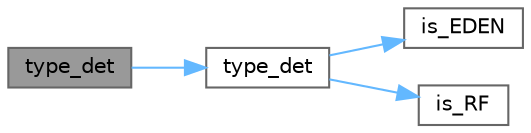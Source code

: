 digraph "type_det"
{
 // LATEX_PDF_SIZE
  bgcolor="transparent";
  edge [fontname=Helvetica,fontsize=10,labelfontname=Helvetica,labelfontsize=10];
  node [fontname=Helvetica,fontsize=10,shape=box,height=0.2,width=0.4];
  rankdir="LR";
  Node1 [id="Node000001",label="type_det",height=0.2,width=0.4,color="gray40", fillcolor="grey60", style="filled", fontcolor="black",tooltip=" "];
  Node1 -> Node2 [id="edge1_Node000001_Node000002",color="steelblue1",style="solid",tooltip=" "];
  Node2 [id="Node000002",label="type_det",height=0.2,width=0.4,color="grey40", fillcolor="white", style="filled",URL="$utils_8hpp.html#a738dc97f1763fe81740b8614f33ebfc2",tooltip=" "];
  Node2 -> Node3 [id="edge2_Node000002_Node000003",color="steelblue1",style="solid",tooltip=" "];
  Node3 [id="Node000003",label="is_EDEN",height=0.2,width=0.4,color="grey40", fillcolor="white", style="filled",URL="$utils_8hpp.html#ae6bffa4b228c128267fc1f496a05c399",tooltip=" "];
  Node2 -> Node4 [id="edge3_Node000002_Node000004",color="steelblue1",style="solid",tooltip=" "];
  Node4 [id="Node000004",label="is_RF",height=0.2,width=0.4,color="grey40", fillcolor="white", style="filled",URL="$utils_8hpp.html#ac53473e4a229d25f940a2481b33e2cb9",tooltip=" "];
}
